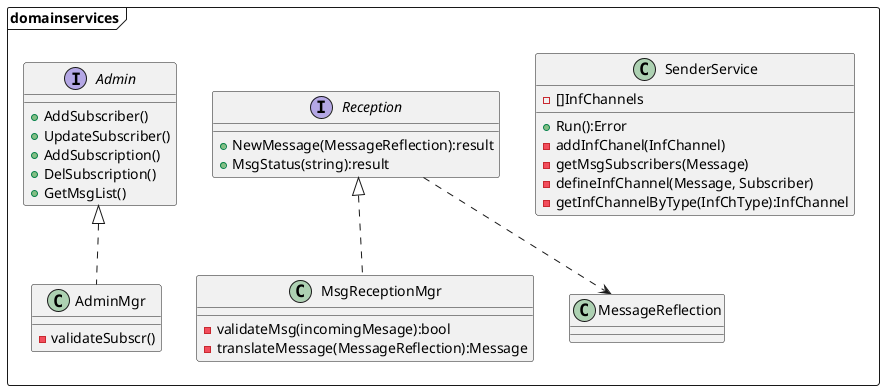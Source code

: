 @startuml Domain level services
package domainservices <<Frame>>{
    together {
        class MsgReceptionMgr{
            - validateMsg(incomingMesage):bool
            - translateMessage(MessageReflection):Message
        }
        interface Reception {
            + NewMessage(MessageReflection):result
            + MsgStatus(string):result
        }
        class MessageReflection
        MsgReceptionMgr .up.|> Reception
        Reception .> MessageReflection
    }
    together {
        class SenderService{
            - []InfChannels
            + Run():Error
            - addInfChanel(InfChannel)
            - getMsgSubscribers(Message)
            - defineInfChannel(Message, Subscriber)
            - getInfChannelByType(InfChType):InfChannel
        }
    }
    together {
        class AdminMgr{
            - validateSubscr()
        }        
        interface Admin{
            + AddSubscriber()
            + UpdateSubscriber()
            + AddSubscription()
            + DelSubscription()
            + GetMsgList()
        }
        AdminMgr .up.|> Admin
    }
}
@enduml


